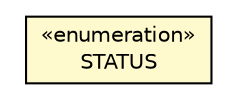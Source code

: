 #!/usr/local/bin/dot
#
# Class diagram 
# Generated by UMLGraph version R5_6-24-gf6e263 (http://www.umlgraph.org/)
#

digraph G {
	edge [fontname="Helvetica",fontsize=10,labelfontname="Helvetica",labelfontsize=10];
	node [fontname="Helvetica",fontsize=10,shape=plaintext];
	nodesep=0.25;
	ranksep=0.5;
	// com.orientechnologies.orient.core.config.OStorageClusterConfiguration.STATUS
	c4006597 [label=<<table title="com.orientechnologies.orient.core.config.OStorageClusterConfiguration.STATUS" border="0" cellborder="1" cellspacing="0" cellpadding="2" port="p" bgcolor="lemonChiffon" href="./OStorageClusterConfiguration.STATUS.html">
		<tr><td><table border="0" cellspacing="0" cellpadding="1">
<tr><td align="center" balign="center"> &#171;enumeration&#187; </td></tr>
<tr><td align="center" balign="center"> STATUS </td></tr>
		</table></td></tr>
		</table>>, URL="./OStorageClusterConfiguration.STATUS.html", fontname="Helvetica", fontcolor="black", fontsize=10.0];
}

